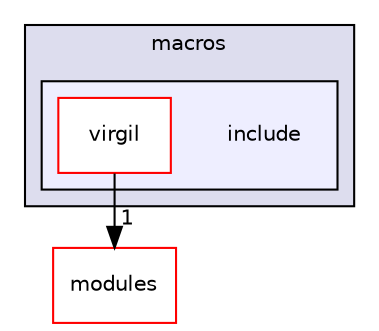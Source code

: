 digraph "include" {
  compound=true
  node [ fontsize="10", fontname="Helvetica"];
  edge [ labelfontsize="10", labelfontname="Helvetica"];
  subgraph clusterdir_3d071403e2ee5b5ff92bbab7a6ce2a2e {
    graph [ bgcolor="#ddddee", pencolor="black", label="macros" fontname="Helvetica", fontsize="10", URL="dir_3d071403e2ee5b5ff92bbab7a6ce2a2e.html"]
  subgraph clusterdir_ad718b6f3c91d605e84fa3a733445aa7 {
    graph [ bgcolor="#eeeeff", pencolor="black", label="" URL="dir_ad718b6f3c91d605e84fa3a733445aa7.html"];
    dir_ad718b6f3c91d605e84fa3a733445aa7 [shape=plaintext label="include"];
    dir_ee9c0de018b5cda383646235604029da [shape=box label="virgil" color="red" fillcolor="white" style="filled" URL="dir_ee9c0de018b5cda383646235604029da.html"];
  }
  }
  dir_e05d7e2b1ecd646af5bb94391405f3b5 [shape=box label="modules" fillcolor="white" style="filled" color="red" URL="dir_e05d7e2b1ecd646af5bb94391405f3b5.html"];
  dir_ee9c0de018b5cda383646235604029da->dir_e05d7e2b1ecd646af5bb94391405f3b5 [headlabel="1", labeldistance=1.5 headhref="dir_000065_000008.html"];
}
